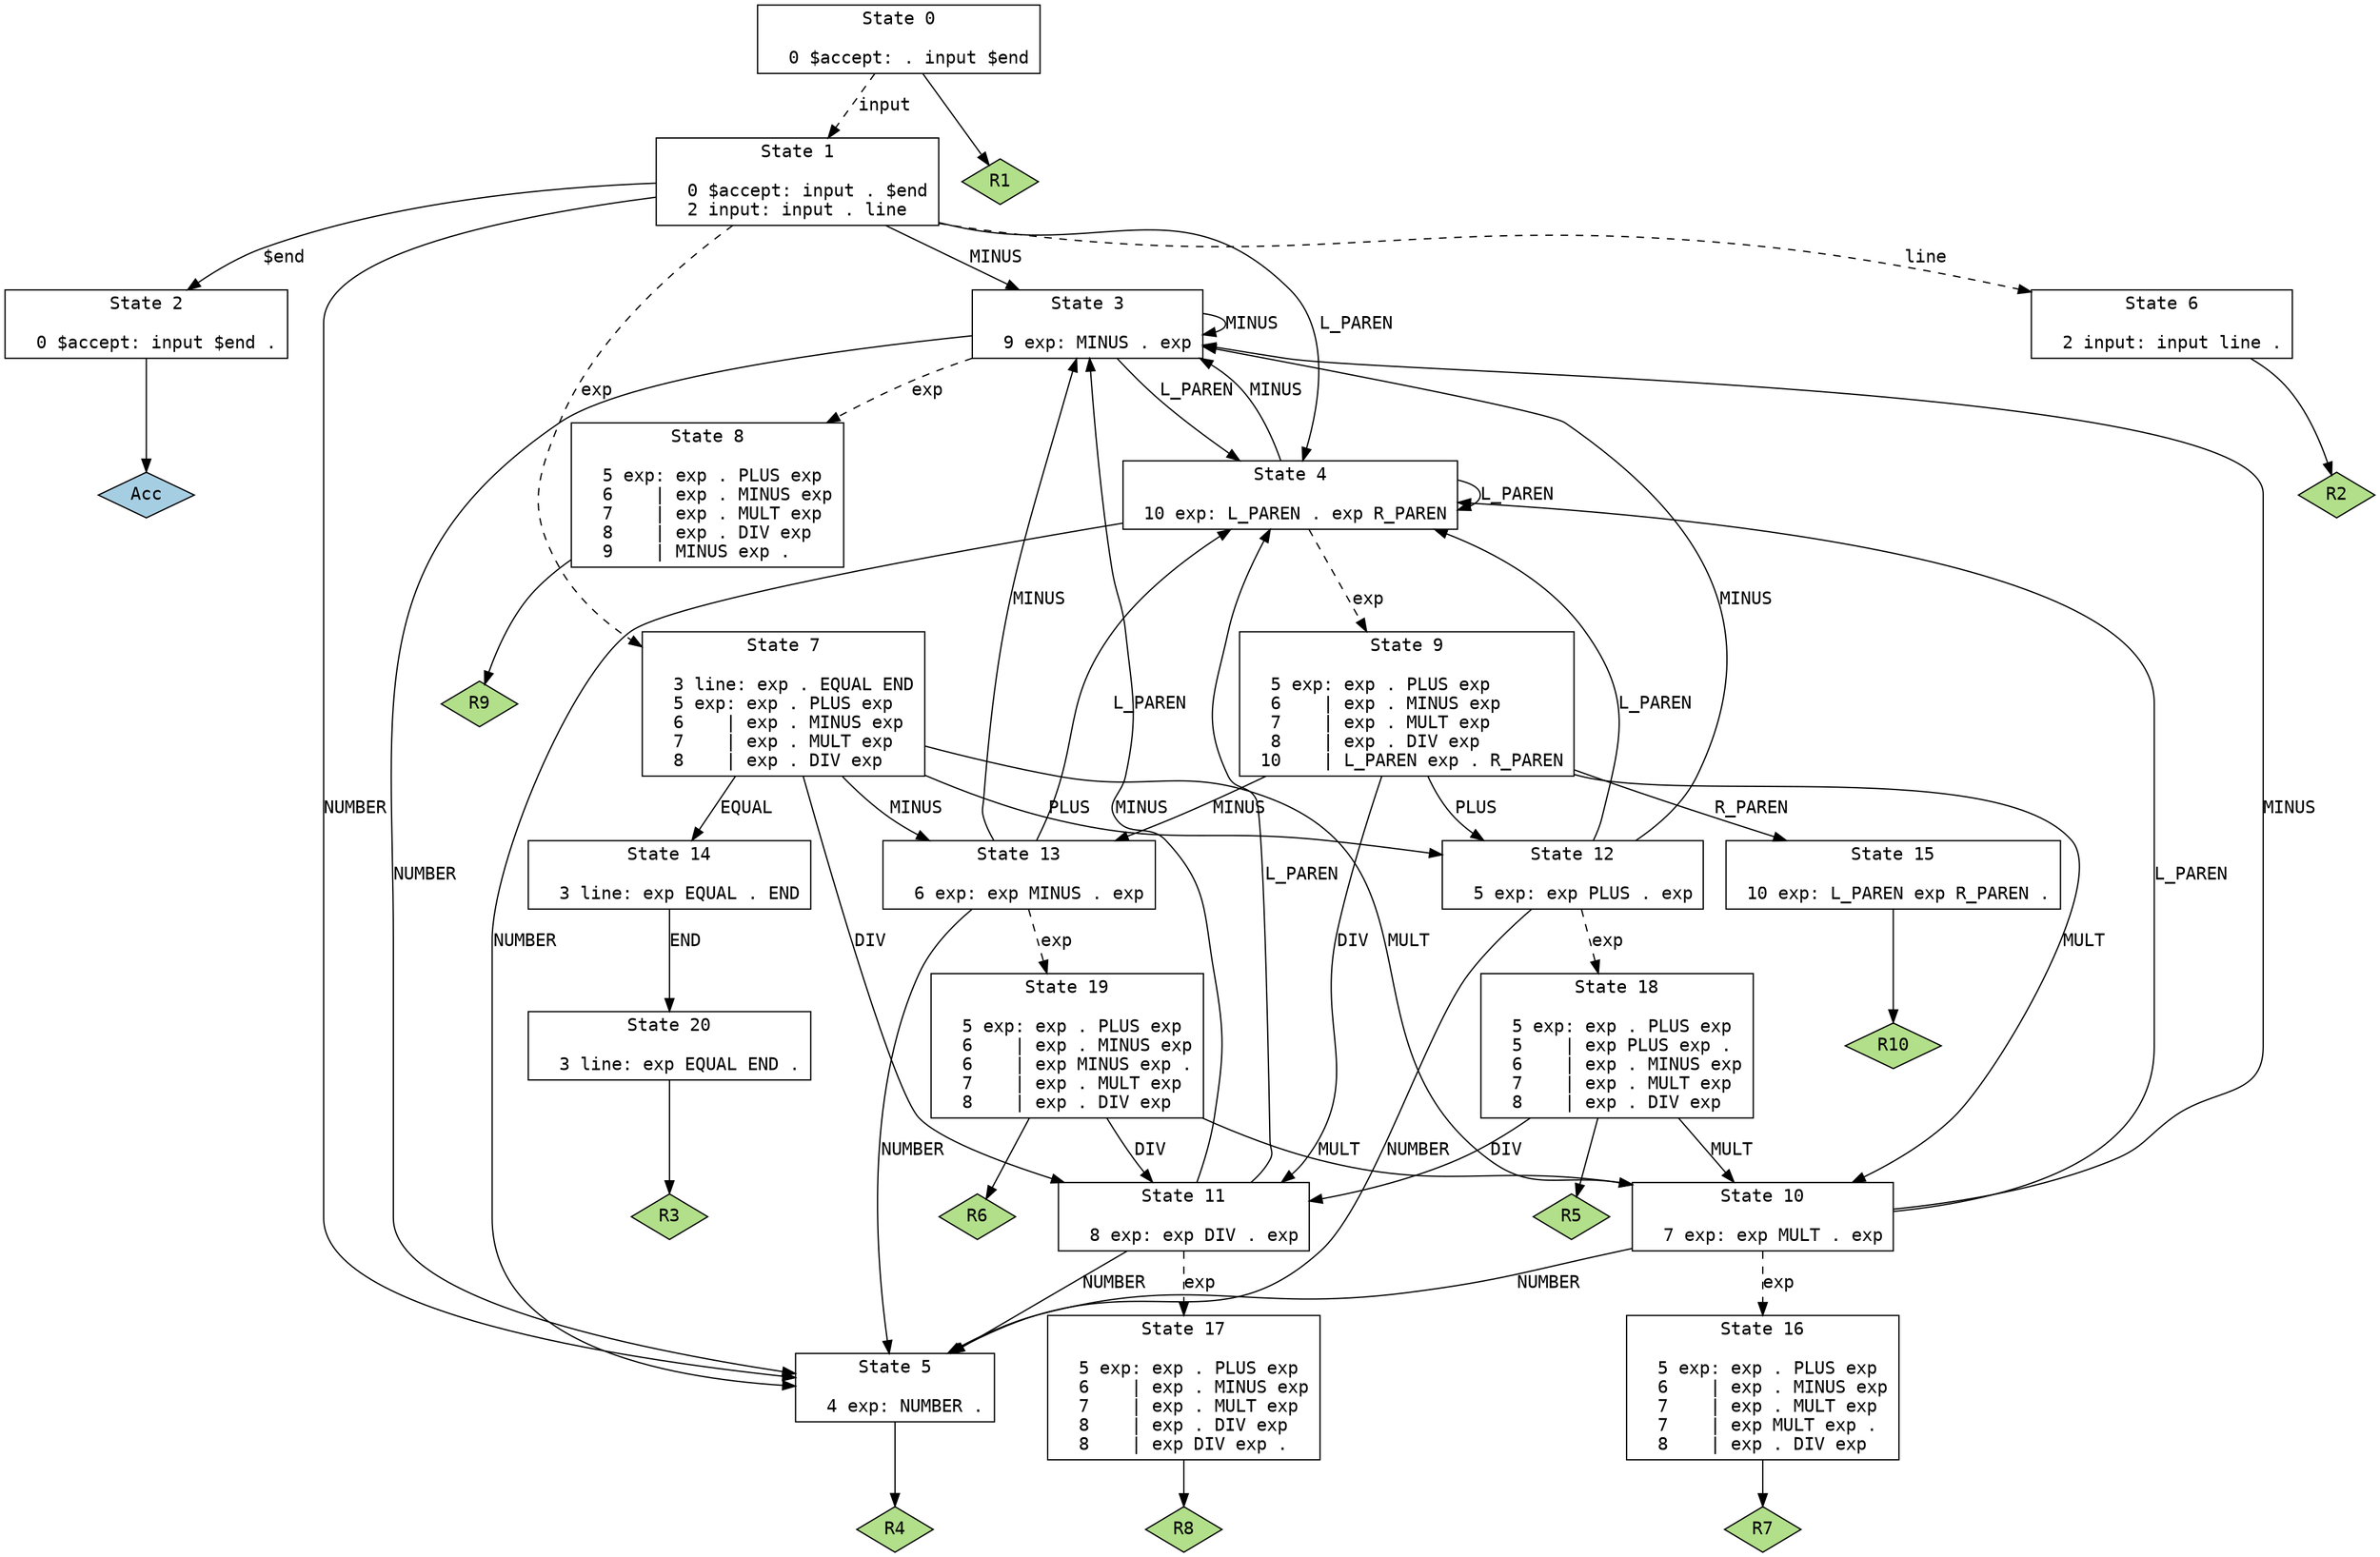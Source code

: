 // Generated by GNU Bison 3.0.4.
// Report bugs to <bug-bison@gnu.org>.
// Home page: <http://www.gnu.org/software/bison/>.

digraph "calc.y"
{
  node [fontname = courier, shape = box, colorscheme = paired6]
  edge [fontname = courier]

  0 [label="State 0\n\l  0 $accept: . input $end\l"]
  0 -> 1 [style=dashed label="input"]
  0 -> "0R1" [style=solid]
 "0R1" [label="R1", fillcolor=3, shape=diamond, style=filled]
  1 [label="State 1\n\l  0 $accept: input . $end\l  2 input: input . line\l"]
  1 -> 2 [style=solid label="$end"]
  1 -> 3 [style=solid label="MINUS"]
  1 -> 4 [style=solid label="L_PAREN"]
  1 -> 5 [style=solid label="NUMBER"]
  1 -> 6 [style=dashed label="line"]
  1 -> 7 [style=dashed label="exp"]
  2 [label="State 2\n\l  0 $accept: input $end .\l"]
  2 -> "2R0" [style=solid]
 "2R0" [label="Acc", fillcolor=1, shape=diamond, style=filled]
  3 [label="State 3\n\l  9 exp: MINUS . exp\l"]
  3 -> 3 [style=solid label="MINUS"]
  3 -> 4 [style=solid label="L_PAREN"]
  3 -> 5 [style=solid label="NUMBER"]
  3 -> 8 [style=dashed label="exp"]
  4 [label="State 4\n\l 10 exp: L_PAREN . exp R_PAREN\l"]
  4 -> 3 [style=solid label="MINUS"]
  4 -> 4 [style=solid label="L_PAREN"]
  4 -> 5 [style=solid label="NUMBER"]
  4 -> 9 [style=dashed label="exp"]
  5 [label="State 5\n\l  4 exp: NUMBER .\l"]
  5 -> "5R4" [style=solid]
 "5R4" [label="R4", fillcolor=3, shape=diamond, style=filled]
  6 [label="State 6\n\l  2 input: input line .\l"]
  6 -> "6R2" [style=solid]
 "6R2" [label="R2", fillcolor=3, shape=diamond, style=filled]
  7 [label="State 7\n\l  3 line: exp . EQUAL END\l  5 exp: exp . PLUS exp\l  6    | exp . MINUS exp\l  7    | exp . MULT exp\l  8    | exp . DIV exp\l"]
  7 -> 10 [style=solid label="MULT"]
  7 -> 11 [style=solid label="DIV"]
  7 -> 12 [style=solid label="PLUS"]
  7 -> 13 [style=solid label="MINUS"]
  7 -> 14 [style=solid label="EQUAL"]
  8 [label="State 8\n\l  5 exp: exp . PLUS exp\l  6    | exp . MINUS exp\l  7    | exp . MULT exp\l  8    | exp . DIV exp\l  9    | MINUS exp .\l"]
  8 -> "8R9" [style=solid]
 "8R9" [label="R9", fillcolor=3, shape=diamond, style=filled]
  9 [label="State 9\n\l  5 exp: exp . PLUS exp\l  6    | exp . MINUS exp\l  7    | exp . MULT exp\l  8    | exp . DIV exp\l 10    | L_PAREN exp . R_PAREN\l"]
  9 -> 10 [style=solid label="MULT"]
  9 -> 11 [style=solid label="DIV"]
  9 -> 12 [style=solid label="PLUS"]
  9 -> 13 [style=solid label="MINUS"]
  9 -> 15 [style=solid label="R_PAREN"]
  10 [label="State 10\n\l  7 exp: exp MULT . exp\l"]
  10 -> 3 [style=solid label="MINUS"]
  10 -> 4 [style=solid label="L_PAREN"]
  10 -> 5 [style=solid label="NUMBER"]
  10 -> 16 [style=dashed label="exp"]
  11 [label="State 11\n\l  8 exp: exp DIV . exp\l"]
  11 -> 3 [style=solid label="MINUS"]
  11 -> 4 [style=solid label="L_PAREN"]
  11 -> 5 [style=solid label="NUMBER"]
  11 -> 17 [style=dashed label="exp"]
  12 [label="State 12\n\l  5 exp: exp PLUS . exp\l"]
  12 -> 3 [style=solid label="MINUS"]
  12 -> 4 [style=solid label="L_PAREN"]
  12 -> 5 [style=solid label="NUMBER"]
  12 -> 18 [style=dashed label="exp"]
  13 [label="State 13\n\l  6 exp: exp MINUS . exp\l"]
  13 -> 3 [style=solid label="MINUS"]
  13 -> 4 [style=solid label="L_PAREN"]
  13 -> 5 [style=solid label="NUMBER"]
  13 -> 19 [style=dashed label="exp"]
  14 [label="State 14\n\l  3 line: exp EQUAL . END\l"]
  14 -> 20 [style=solid label="END"]
  15 [label="State 15\n\l 10 exp: L_PAREN exp R_PAREN .\l"]
  15 -> "15R10" [style=solid]
 "15R10" [label="R10", fillcolor=3, shape=diamond, style=filled]
  16 [label="State 16\n\l  5 exp: exp . PLUS exp\l  6    | exp . MINUS exp\l  7    | exp . MULT exp\l  7    | exp MULT exp .\l  8    | exp . DIV exp\l"]
  16 -> "16R7" [style=solid]
 "16R7" [label="R7", fillcolor=3, shape=diamond, style=filled]
  17 [label="State 17\n\l  5 exp: exp . PLUS exp\l  6    | exp . MINUS exp\l  7    | exp . MULT exp\l  8    | exp . DIV exp\l  8    | exp DIV exp .\l"]
  17 -> "17R8" [style=solid]
 "17R8" [label="R8", fillcolor=3, shape=diamond, style=filled]
  18 [label="State 18\n\l  5 exp: exp . PLUS exp\l  5    | exp PLUS exp .\l  6    | exp . MINUS exp\l  7    | exp . MULT exp\l  8    | exp . DIV exp\l"]
  18 -> 10 [style=solid label="MULT"]
  18 -> 11 [style=solid label="DIV"]
  18 -> "18R5" [style=solid]
 "18R5" [label="R5", fillcolor=3, shape=diamond, style=filled]
  19 [label="State 19\n\l  5 exp: exp . PLUS exp\l  6    | exp . MINUS exp\l  6    | exp MINUS exp .\l  7    | exp . MULT exp\l  8    | exp . DIV exp\l"]
  19 -> 10 [style=solid label="MULT"]
  19 -> 11 [style=solid label="DIV"]
  19 -> "19R6" [style=solid]
 "19R6" [label="R6", fillcolor=3, shape=diamond, style=filled]
  20 [label="State 20\n\l  3 line: exp EQUAL END .\l"]
  20 -> "20R3" [style=solid]
 "20R3" [label="R3", fillcolor=3, shape=diamond, style=filled]
}
